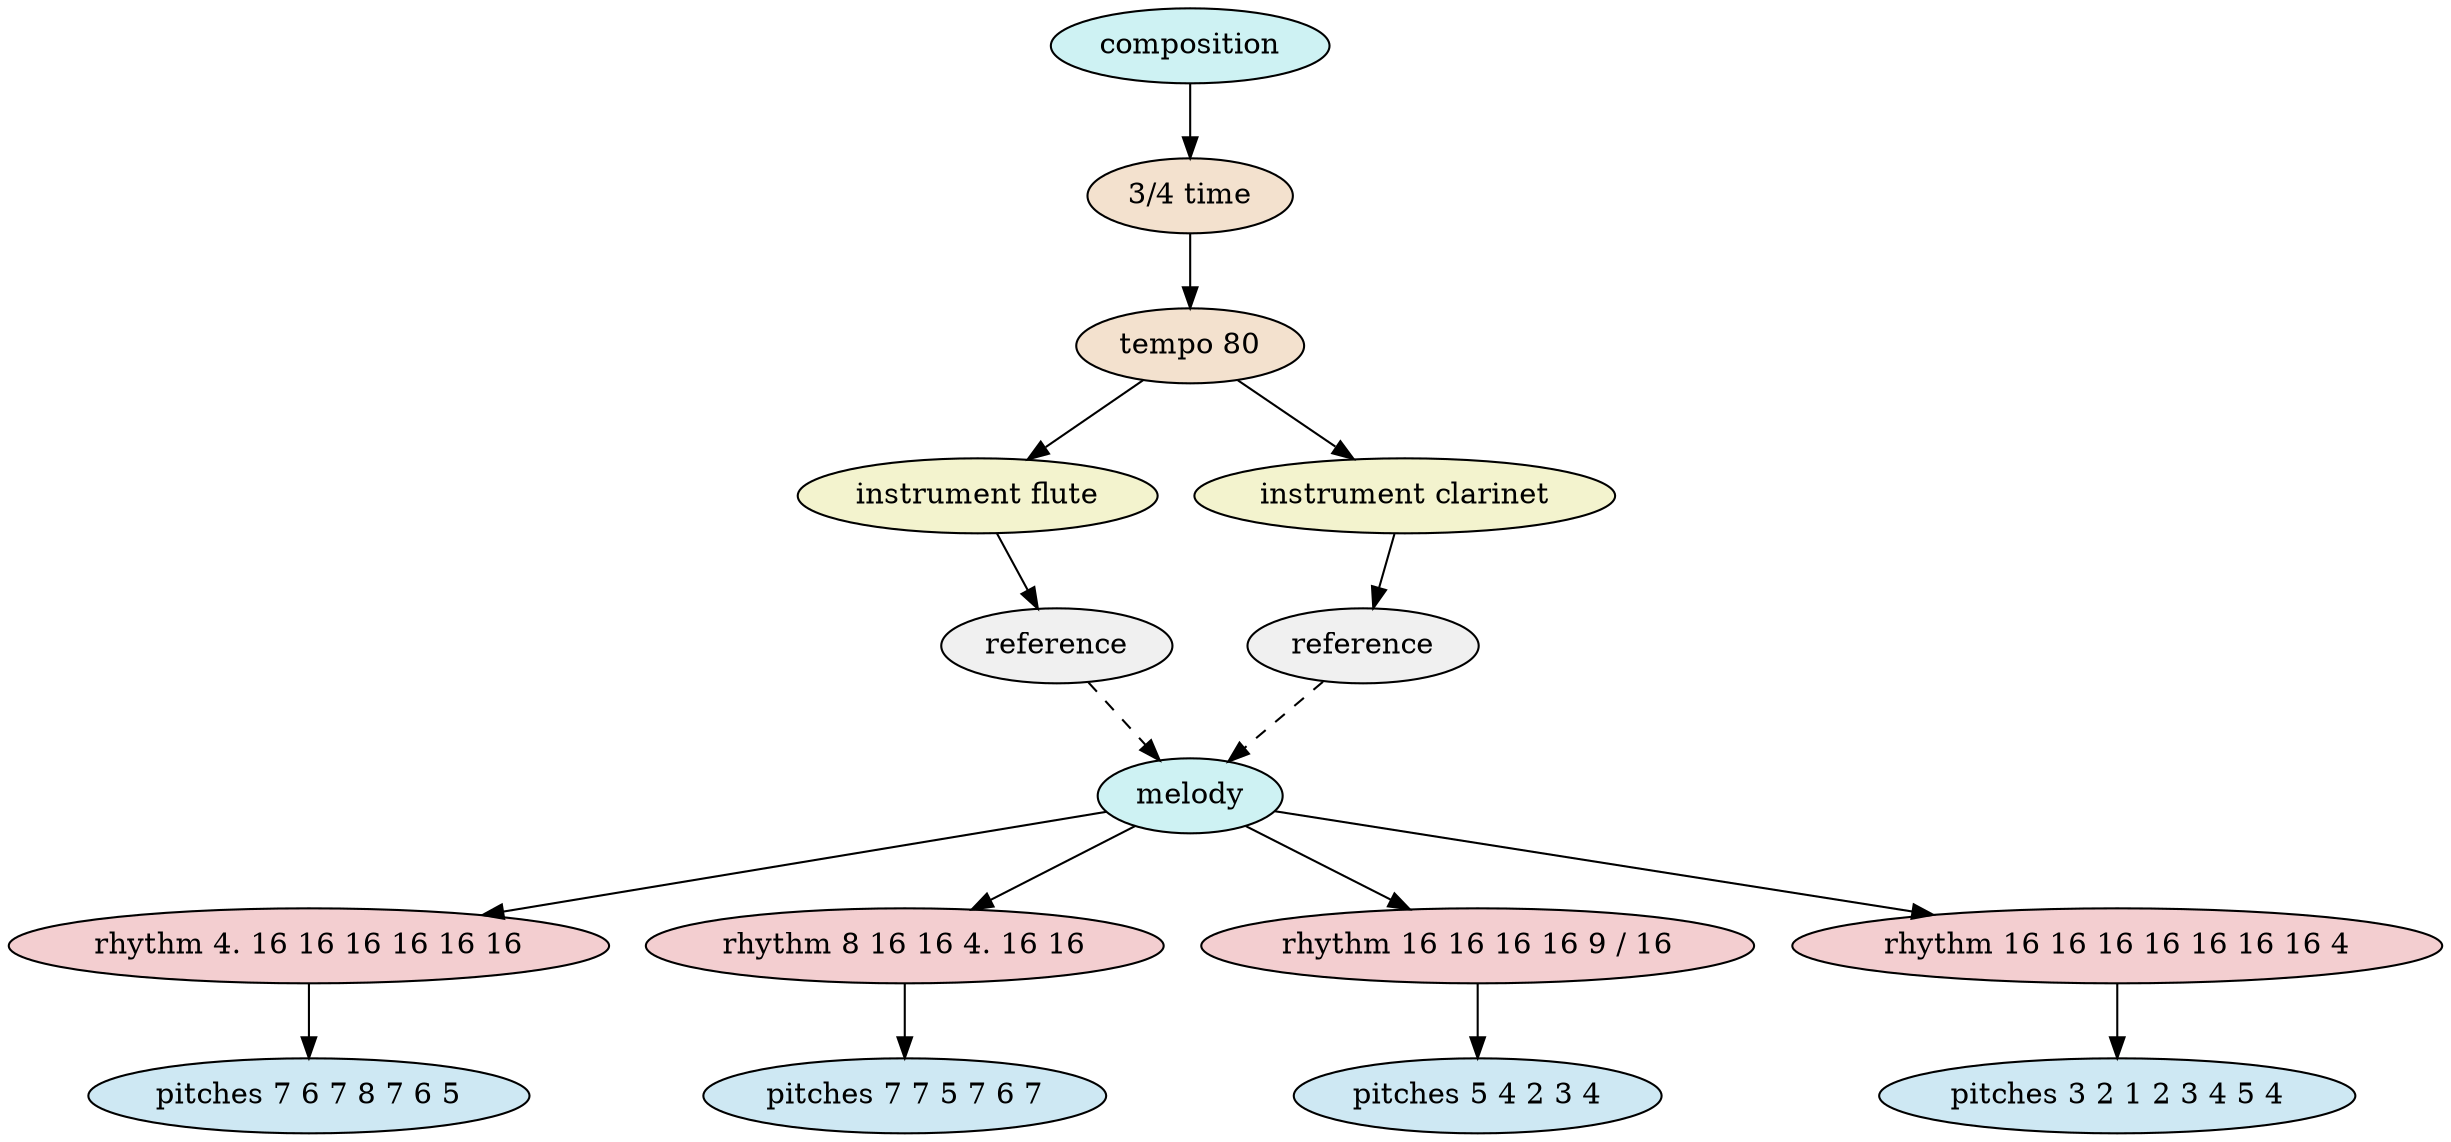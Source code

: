 digraph compositionModel {
    graph [ordering="out"];
    n0 [fillcolor="#cef2f3",style="filled",label="composition"];
    n1 [fillcolor="#f3e1ce",style="filled",label="3/4 time"];
    n0 -> n1;
    n2 [fillcolor="#f3e1ce",style="filled",label="tempo 80"];
    n1 -> n2;
    n3 [fillcolor="#f3f3ce",style="filled",label="instrument flute"];
    n2 -> n3;
    n4 [fillcolor="#f0f0f0",style="filled",label="reference"];
    n3 -> n4;
    n5 [fillcolor="#f3f3ce",style="filled",label="instrument clarinet"];
    n2 -> n5;
    n6 [fillcolor="#f0f0f0",style="filled",label="reference"];
    n5 -> n6;
    n7 [fillcolor="#cef2f3",style="filled",label="melody"];
    n8 [fillcolor="#f3ced0",style="filled",label="rhythm 4. 16 16 16 16 16 16"];
    n7 -> n8;
    n9 [fillcolor="#cee8f3",style="filled",label="pitches 7 6 7 8 7 6 5"];
    n8 -> n9;
    n10 [fillcolor="#f3ced0",style="filled",label="rhythm 8 16 16 4. 16 16"];
    n7 -> n10;
    n11 [fillcolor="#cee8f3",style="filled",label="pitches 7 7 5 7 6 7"];
    n10 -> n11;
    n12 [fillcolor="#f3ced0",style="filled",label="rhythm 16 16 16 16 9 / 16"];
    n7 -> n12;
    n13 [fillcolor="#cee8f3",style="filled",label="pitches 5 4 2 3 4"];
    n12 -> n13;
    n14 [fillcolor="#f3ced0",style="filled",label="rhythm 16 16 16 16 16 16 16 4"];
    n7 -> n14;
    n15 [fillcolor="#cee8f3",style="filled",label="pitches 3 2 1 2 3 4 5 4"];
    n14 -> n15;
    n4 -> n7 [style="dashed"];
    n6 -> n7 [style="dashed"];
}